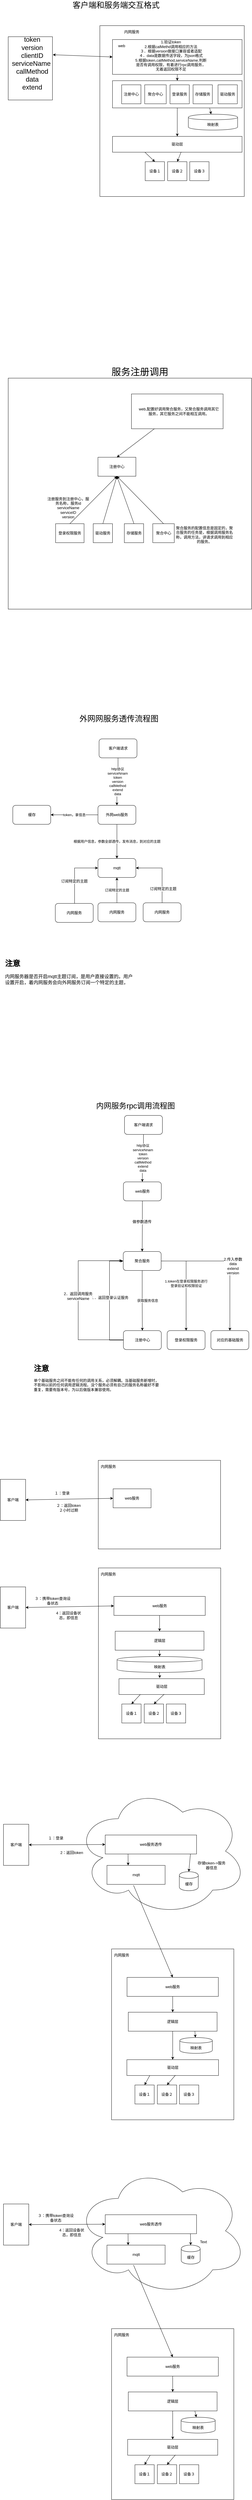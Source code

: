 <mxfile version="10.8.8" type="github"><diagram id="ZrM13MxVU25-kXRQrzil" name="第 1 页"><mxGraphModel dx="1398" dy="-2807" grid="1" gridSize="10" guides="1" tooltips="1" connect="1" arrows="1" fold="1" page="1" pageScale="1" pageWidth="827" pageHeight="1169" math="0" shadow="0"><root><mxCell id="0"/><mxCell id="1" parent="0"/><mxCell id="gH4IQ_OSEGq_iupHDcb0-76" value="&lt;font style=&quot;font-size: 25px&quot;&gt;客户端和服务端交互格式&lt;/font&gt;" style="text;html=1;strokeColor=none;fillColor=none;align=center;verticalAlign=middle;whiteSpace=wrap;rounded=0;" vertex="1" parent="1"><mxGeometry x="188" y="3570" width="417" height="20" as="geometry"/></mxCell><mxCell id="gH4IQ_OSEGq_iupHDcb0-77" value="" style="rounded=0;whiteSpace=wrap;html=1;" vertex="1" parent="1"><mxGeometry x="55" y="3681" width="140" height="200" as="geometry"/></mxCell><mxCell id="gH4IQ_OSEGq_iupHDcb0-78" value="&lt;font style=&quot;font-size: 21px&quot;&gt;token&lt;br&gt;version&lt;br&gt;clientID&lt;br&gt;serviceName&amp;nbsp;&lt;br&gt;callMethod&lt;br&gt;data&lt;br&gt;extend&lt;/font&gt;&lt;br&gt;" style="text;html=1;strokeColor=none;fillColor=none;align=center;verticalAlign=middle;whiteSpace=wrap;rounded=0;" vertex="1" parent="1"><mxGeometry x="110.5" y="3760" width="40" height="10" as="geometry"/></mxCell><mxCell id="gH4IQ_OSEGq_iupHDcb0-79" value="" style="rounded=0;whiteSpace=wrap;html=1;" vertex="1" parent="1"><mxGeometry x="345" y="3646" width="457" height="540" as="geometry"/></mxCell><mxCell id="gH4IQ_OSEGq_iupHDcb0-80" value="内网服务" style="text;html=1;strokeColor=none;fillColor=none;align=center;verticalAlign=middle;whiteSpace=wrap;rounded=0;" vertex="1" parent="1"><mxGeometry x="421" y="3656" width="50" height="20" as="geometry"/></mxCell><mxCell id="gH4IQ_OSEGq_iupHDcb0-81" value="" style="edgeStyle=orthogonalEdgeStyle;rounded=0;orthogonalLoop=1;jettySize=auto;html=1;" edge="1" parent="1" source="gH4IQ_OSEGq_iupHDcb0-82" target="gH4IQ_OSEGq_iupHDcb0-83"><mxGeometry relative="1" as="geometry"/></mxCell><mxCell id="gH4IQ_OSEGq_iupHDcb0-82" value="" style="rounded=0;whiteSpace=wrap;html=1;" vertex="1" parent="1"><mxGeometry x="385" y="3690" width="410" height="110" as="geometry"/></mxCell><mxCell id="gH4IQ_OSEGq_iupHDcb0-83" value="" style="rounded=0;whiteSpace=wrap;html=1;" vertex="1" parent="1"><mxGeometry x="385" y="3820" width="410" height="86" as="geometry"/></mxCell><mxCell id="gH4IQ_OSEGq_iupHDcb0-84" value="映射表" style="shape=cylinder;whiteSpace=wrap;html=1;boundedLbl=1;backgroundOutline=1;" vertex="1" parent="1"><mxGeometry x="625" y="3926" width="156" height="50" as="geometry"/></mxCell><mxCell id="gH4IQ_OSEGq_iupHDcb0-85" value="驱动层" style="rounded=0;whiteSpace=wrap;html=1;" vertex="1" parent="1"><mxGeometry x="385" y="3996" width="410" height="50" as="geometry"/></mxCell><mxCell id="gH4IQ_OSEGq_iupHDcb0-86" value="设备１" style="rounded=0;whiteSpace=wrap;html=1;" vertex="1" parent="1"><mxGeometry x="488.5" y="4076" width="61" height="60" as="geometry"/></mxCell><mxCell id="gH4IQ_OSEGq_iupHDcb0-87" value="设备２" style="rounded=0;whiteSpace=wrap;html=1;" vertex="1" parent="1"><mxGeometry x="559.5" y="4076" width="61" height="60" as="geometry"/></mxCell><mxCell id="gH4IQ_OSEGq_iupHDcb0-88" value="设备３" style="rounded=0;whiteSpace=wrap;html=1;" vertex="1" parent="1"><mxGeometry x="629.5" y="4076" width="61" height="60" as="geometry"/></mxCell><mxCell id="gH4IQ_OSEGq_iupHDcb0-89" value="" style="endArrow=classic;html=1;exitX=0.75;exitY=1;exitDx=0;exitDy=0;" edge="1" parent="1" source="gH4IQ_OSEGq_iupHDcb0-83" target="gH4IQ_OSEGq_iupHDcb0-84"><mxGeometry width="50" height="50" relative="1" as="geometry"><mxPoint x="99.5" y="4256" as="sourcePoint"/><mxPoint x="149.5" y="4206" as="targetPoint"/></mxGeometry></mxCell><mxCell id="gH4IQ_OSEGq_iupHDcb0-90" value="" style="endArrow=classic;html=1;exitX=0.25;exitY=1;exitDx=0;exitDy=0;entryX=0.5;entryY=0;entryDx=0;entryDy=0;" edge="1" parent="1" source="gH4IQ_OSEGq_iupHDcb0-85" target="gH4IQ_OSEGq_iupHDcb0-86"><mxGeometry width="50" height="50" relative="1" as="geometry"><mxPoint x="99.5" y="4256" as="sourcePoint"/><mxPoint x="149.5" y="4206" as="targetPoint"/></mxGeometry></mxCell><mxCell id="gH4IQ_OSEGq_iupHDcb0-91" value="" style="endArrow=classic;html=1;exitX=0.53;exitY=0.98;exitDx=0;exitDy=0;exitPerimeter=0;entryX=0.5;entryY=0;entryDx=0;entryDy=0;" edge="1" parent="1" source="gH4IQ_OSEGq_iupHDcb0-85" target="gH4IQ_OSEGq_iupHDcb0-87"><mxGeometry width="50" height="50" relative="1" as="geometry"><mxPoint x="99.5" y="4256" as="sourcePoint"/><mxPoint x="149.5" y="4206" as="targetPoint"/></mxGeometry></mxCell><mxCell id="gH4IQ_OSEGq_iupHDcb0-92" value="" style="endArrow=classic;startArrow=classic;html=1;exitX=1.008;exitY=0.285;exitDx=0;exitDy=0;exitPerimeter=0;entryX=0;entryY=0.5;entryDx=0;entryDy=0;" edge="1" parent="1" source="gH4IQ_OSEGq_iupHDcb0-77" target="gH4IQ_OSEGq_iupHDcb0-82"><mxGeometry width="50" height="50" relative="1" as="geometry"><mxPoint x="245" y="3920" as="sourcePoint"/><mxPoint x="335" y="3780" as="targetPoint"/></mxGeometry></mxCell><mxCell id="gH4IQ_OSEGq_iupHDcb0-93" value="web" style="text;html=1;strokeColor=none;fillColor=none;align=center;verticalAlign=middle;whiteSpace=wrap;rounded=0;" vertex="1" parent="1"><mxGeometry x="394" y="3700" width="40" height="20" as="geometry"/></mxCell><mxCell id="gH4IQ_OSEGq_iupHDcb0-94" value="1.验证token&lt;br&gt;2.根据calMethd调用相应的方法&lt;br&gt;３．根据version做接口兼容或者适配&lt;br&gt;４．data是数据传送字段，为json格式&lt;br&gt;5.根据token,callMethod,serviceName,判断是否有调用权限，有着进行rpc调用服务，无着返回权限不足&lt;br&gt;" style="text;html=1;strokeColor=none;fillColor=none;align=center;verticalAlign=middle;whiteSpace=wrap;rounded=0;" vertex="1" parent="1"><mxGeometry x="455" y="3731" width="230" height="20" as="geometry"/></mxCell><mxCell id="gH4IQ_OSEGq_iupHDcb0-95" value="注册中心" style="rounded=0;whiteSpace=wrap;html=1;" vertex="1" parent="1"><mxGeometry x="414" y="3833" width="61" height="60" as="geometry"/></mxCell><mxCell id="gH4IQ_OSEGq_iupHDcb0-96" value="聚合中心" style="rounded=0;whiteSpace=wrap;html=1;" vertex="1" parent="1"><mxGeometry x="487" y="3833" width="68" height="60" as="geometry"/></mxCell><mxCell id="gH4IQ_OSEGq_iupHDcb0-97" value="登录服务" style="rounded=0;whiteSpace=wrap;html=1;" vertex="1" parent="1"><mxGeometry x="567" y="3833" width="61" height="60" as="geometry"/></mxCell><mxCell id="gH4IQ_OSEGq_iupHDcb0-98" value="存储服务" style="rounded=0;whiteSpace=wrap;html=1;" vertex="1" parent="1"><mxGeometry x="640" y="3833" width="61" height="60" as="geometry"/></mxCell><mxCell id="gH4IQ_OSEGq_iupHDcb0-99" value="驱动服务" style="rounded=0;whiteSpace=wrap;html=1;" vertex="1" parent="1"><mxGeometry x="719" y="3833" width="61" height="60" as="geometry"/></mxCell><mxCell id="gH4IQ_OSEGq_iupHDcb0-100" value="" style="endArrow=classic;html=1;" edge="1" parent="1" source="gH4IQ_OSEGq_iupHDcb0-83" target="gH4IQ_OSEGq_iupHDcb0-85"><mxGeometry width="50" height="50" relative="1" as="geometry"><mxPoint x="510.5" y="3976" as="sourcePoint"/><mxPoint x="560.5" y="3926" as="targetPoint"/></mxGeometry></mxCell><mxCell id="gH4IQ_OSEGq_iupHDcb0-103" value="" style="rounded=0;whiteSpace=wrap;html=1;" vertex="1" parent="1"><mxGeometry x="55" y="4760" width="770" height="730" as="geometry"/></mxCell><mxCell id="gH4IQ_OSEGq_iupHDcb0-104" value="注册中心" style="rounded=0;whiteSpace=wrap;html=1;" vertex="1" parent="1"><mxGeometry x="339" y="5010" width="120" height="60" as="geometry"/></mxCell><mxCell id="gH4IQ_OSEGq_iupHDcb0-105" value="登录权限服务" style="rounded=0;whiteSpace=wrap;html=1;" vertex="1" parent="1"><mxGeometry x="205" y="5220" width="90" height="60" as="geometry"/></mxCell><mxCell id="gH4IQ_OSEGq_iupHDcb0-106" value="存储服务" style="rounded=0;whiteSpace=wrap;html=1;" vertex="1" parent="1"><mxGeometry x="422.5" y="5220" width="61" height="60" as="geometry"/></mxCell><mxCell id="gH4IQ_OSEGq_iupHDcb0-107" value="驱动服务" style="rounded=0;whiteSpace=wrap;html=1;" vertex="1" parent="1"><mxGeometry x="324" y="5220" width="61" height="60" as="geometry"/></mxCell><mxCell id="gH4IQ_OSEGq_iupHDcb0-108" value="聚合中心" style="rounded=0;whiteSpace=wrap;html=1;" vertex="1" parent="1"><mxGeometry x="512.5" y="5220" width="68" height="60" as="geometry"/></mxCell><mxCell id="gH4IQ_OSEGq_iupHDcb0-109" value="" style="endArrow=classic;html=1;entryX=0.5;entryY=1;entryDx=0;entryDy=0;exitX=0.5;exitY=0;exitDx=0;exitDy=0;" edge="1" parent="1" source="gH4IQ_OSEGq_iupHDcb0-105" target="gH4IQ_OSEGq_iupHDcb0-104"><mxGeometry width="50" height="50" relative="1" as="geometry"><mxPoint x="45" y="5560" as="sourcePoint"/><mxPoint x="95" y="5510" as="targetPoint"/></mxGeometry></mxCell><mxCell id="gH4IQ_OSEGq_iupHDcb0-110" value="注册服务到注册中心，服务名称，服务id&lt;br&gt;serviceName&lt;br&gt;serviceID&lt;br&gt;version&lt;br&gt;" style="text;html=1;strokeColor=none;fillColor=none;align=center;verticalAlign=middle;whiteSpace=wrap;rounded=0;" vertex="1" parent="1"><mxGeometry x="175" y="5140" width="140" height="60" as="geometry"/></mxCell><mxCell id="gH4IQ_OSEGq_iupHDcb0-111" value="" style="endArrow=classic;html=1;entryX=0.5;entryY=1;entryDx=0;entryDy=0;exitX=0.5;exitY=0;exitDx=0;exitDy=0;" edge="1" parent="1" source="gH4IQ_OSEGq_iupHDcb0-108" target="gH4IQ_OSEGq_iupHDcb0-104"><mxGeometry width="50" height="50" relative="1" as="geometry"><mxPoint x="45" y="5560" as="sourcePoint"/><mxPoint x="95" y="5510" as="targetPoint"/></mxGeometry></mxCell><mxCell id="gH4IQ_OSEGq_iupHDcb0-112" value="" style="endArrow=classic;html=1;entryX=0.5;entryY=1;entryDx=0;entryDy=0;exitX=0.5;exitY=0;exitDx=0;exitDy=0;" edge="1" parent="1" source="gH4IQ_OSEGq_iupHDcb0-106" target="gH4IQ_OSEGq_iupHDcb0-104"><mxGeometry width="50" height="50" relative="1" as="geometry"><mxPoint x="45" y="5560" as="sourcePoint"/><mxPoint x="95" y="5510" as="targetPoint"/></mxGeometry></mxCell><mxCell id="gH4IQ_OSEGq_iupHDcb0-113" value="" style="endArrow=classic;html=1;entryX=0.5;entryY=1;entryDx=0;entryDy=0;exitX=0.5;exitY=0;exitDx=0;exitDy=0;" edge="1" parent="1" source="gH4IQ_OSEGq_iupHDcb0-107" target="gH4IQ_OSEGq_iupHDcb0-104"><mxGeometry width="50" height="50" relative="1" as="geometry"><mxPoint x="45" y="5560" as="sourcePoint"/><mxPoint x="95" y="5510" as="targetPoint"/></mxGeometry></mxCell><mxCell id="gH4IQ_OSEGq_iupHDcb0-114" value="" style="rounded=0;whiteSpace=wrap;html=1;" vertex="1" parent="1"><mxGeometry x="445" y="4810" width="290" height="110" as="geometry"/></mxCell><mxCell id="gH4IQ_OSEGq_iupHDcb0-115" value="web,配置好调用聚合服务，又聚合服务调用其它服务，其它服务之间不能相互调用。&lt;br&gt;" style="text;html=1;strokeColor=none;fillColor=none;align=center;verticalAlign=middle;whiteSpace=wrap;rounded=0;" vertex="1" parent="1"><mxGeometry x="465" y="4855" width="260" height="20" as="geometry"/></mxCell><mxCell id="gH4IQ_OSEGq_iupHDcb0-116" value="" style="endArrow=classic;html=1;entryX=0.5;entryY=0;entryDx=0;entryDy=0;" edge="1" parent="1" source="gH4IQ_OSEGq_iupHDcb0-114" target="gH4IQ_OSEGq_iupHDcb0-104"><mxGeometry width="50" height="50" relative="1" as="geometry"><mxPoint x="45" y="5560" as="sourcePoint"/><mxPoint x="95" y="5510" as="targetPoint"/></mxGeometry></mxCell><mxCell id="gH4IQ_OSEGq_iupHDcb0-117" value="聚合服务的配置信息是固定的，聚合服务的任务是，根据调用服务名称，调用方法，讲请求调用到相应的服务。" style="text;html=1;strokeColor=none;fillColor=none;align=center;verticalAlign=middle;whiteSpace=wrap;rounded=0;" vertex="1" parent="1"><mxGeometry x="583" y="5245" width="186" height="20" as="geometry"/></mxCell><mxCell id="gH4IQ_OSEGq_iupHDcb0-118" value="&lt;font style=&quot;font-size: 30px;&quot;&gt;服务注册调用&lt;/font&gt;&lt;span id=&quot;transmark&quot; style=&quot;display: none; width: 0px; height: 0px; font-size: 30px;&quot;&gt;&lt;/span&gt;" style="text;html=1;strokeColor=none;fillColor=none;align=center;verticalAlign=middle;whiteSpace=wrap;rounded=0;fontSize=30;" vertex="1" parent="1"><mxGeometry x="334" y="4730" width="276" height="20" as="geometry"/></mxCell><mxCell id="gH4IQ_OSEGq_iupHDcb0-119" value="http协议&lt;br&gt;serviceNnam&lt;br&gt;token&lt;br&gt;version&lt;br&gt;callMethod&lt;br&gt;extend&lt;br&gt;data&lt;br&gt;" style="edgeStyle=orthogonalEdgeStyle;rounded=0;orthogonalLoop=1;jettySize=auto;html=1;" edge="1" parent="1" source="gH4IQ_OSEGq_iupHDcb0-120" target="gH4IQ_OSEGq_iupHDcb0-123"><mxGeometry relative="1" as="geometry"/></mxCell><mxCell id="gH4IQ_OSEGq_iupHDcb0-120" value="客户端请求" style="rounded=1;whiteSpace=wrap;html=1;" vertex="1" parent="1"><mxGeometry x="342.5" y="5900" width="120" height="60" as="geometry"/></mxCell><mxCell id="gH4IQ_OSEGq_iupHDcb0-121" value="根据用户信息，参数全部透传，发布消息，到对应的主题&lt;br&gt;" style="edgeStyle=orthogonalEdgeStyle;rounded=0;orthogonalLoop=1;jettySize=auto;html=1;" edge="1" parent="1" source="gH4IQ_OSEGq_iupHDcb0-123" target="gH4IQ_OSEGq_iupHDcb0-127"><mxGeometry relative="1" as="geometry"/></mxCell><mxCell id="gH4IQ_OSEGq_iupHDcb0-122" value="token，拿信息" style="edgeStyle=orthogonalEdgeStyle;rounded=0;orthogonalLoop=1;jettySize=auto;html=1;" edge="1" parent="1" source="gH4IQ_OSEGq_iupHDcb0-123" target="gH4IQ_OSEGq_iupHDcb0-124"><mxGeometry relative="1" as="geometry"/></mxCell><mxCell id="gH4IQ_OSEGq_iupHDcb0-123" value="外网web服务" style="rounded=1;whiteSpace=wrap;html=1;" vertex="1" parent="1"><mxGeometry x="339" y="6110" width="120" height="60" as="geometry"/></mxCell><mxCell id="gH4IQ_OSEGq_iupHDcb0-124" value="缓存" style="rounded=1;whiteSpace=wrap;html=1;" vertex="1" parent="1"><mxGeometry x="69.5" y="6110" width="120" height="60" as="geometry"/></mxCell><mxCell id="gH4IQ_OSEGq_iupHDcb0-125" value="" style="edgeStyle=orthogonalEdgeStyle;rounded=0;orthogonalLoop=1;jettySize=auto;html=1;entryX=1;entryY=0.5;entryDx=0;entryDy=0;exitX=0.5;exitY=0;exitDx=0;exitDy=0;" edge="1" parent="1" source="gH4IQ_OSEGq_iupHDcb0-153" target="gH4IQ_OSEGq_iupHDcb0-127"><mxGeometry relative="1" as="geometry"><mxPoint x="575" y="6308" as="targetPoint"/></mxGeometry></mxCell><mxCell id="gH4IQ_OSEGq_iupHDcb0-126" value="订阅特定的主题" style="text;html=1;resizable=0;points=[];align=center;verticalAlign=middle;labelBackgroundColor=#ffffff;" vertex="1" connectable="0" parent="gH4IQ_OSEGq_iupHDcb0-125"><mxGeometry x="-0.544" y="-3" relative="1" as="geometry"><mxPoint as="offset"/></mxGeometry></mxCell><mxCell id="gH4IQ_OSEGq_iupHDcb0-127" value="mqtt" style="rounded=1;whiteSpace=wrap;html=1;" vertex="1" parent="1"><mxGeometry x="339" y="6278" width="120" height="60" as="geometry"/></mxCell><mxCell id="gH4IQ_OSEGq_iupHDcb0-128" value="" style="edgeStyle=orthogonalEdgeStyle;rounded=0;orthogonalLoop=1;jettySize=auto;html=1;entryX=0;entryY=0.5;entryDx=0;entryDy=0;exitX=0.5;exitY=0;exitDx=0;exitDy=0;" edge="1" parent="1" source="gH4IQ_OSEGq_iupHDcb0-130" target="gH4IQ_OSEGq_iupHDcb0-127"><mxGeometry relative="1" as="geometry"><mxPoint x="265" y="6418" as="sourcePoint"/><mxPoint x="265" y="6280" as="targetPoint"/><Array as="points"><mxPoint x="265" y="6430"/><mxPoint x="265" y="6308"/></Array></mxGeometry></mxCell><mxCell id="gH4IQ_OSEGq_iupHDcb0-129" value="订阅特定的主题" style="text;html=1;resizable=0;points=[];align=center;verticalAlign=middle;labelBackgroundColor=#ffffff;" vertex="1" connectable="0" parent="gH4IQ_OSEGq_iupHDcb0-128"><mxGeometry x="-0.121" y="1" relative="1" as="geometry"><mxPoint as="offset"/></mxGeometry></mxCell><mxCell id="gH4IQ_OSEGq_iupHDcb0-130" value="内网服务" style="rounded=1;whiteSpace=wrap;html=1;" vertex="1" parent="1"><mxGeometry x="204" y="6420" width="120" height="60" as="geometry"/></mxCell><mxCell id="gH4IQ_OSEGq_iupHDcb0-131" value="外网网服务透传流程图" style="text;html=1;strokeColor=none;fillColor=none;align=center;verticalAlign=middle;whiteSpace=wrap;rounded=0;fontSize=25;" vertex="1" parent="1"><mxGeometry x="250" y="5825" width="311" height="20" as="geometry"/></mxCell><mxCell id="gH4IQ_OSEGq_iupHDcb0-132" value="&lt;h1&gt;注意&lt;/h1&gt;&lt;div&gt;&lt;font style=&quot;font-size: 13px&quot;&gt;&lt;font style=&quot;font-size: 14px&quot;&gt;&lt;font style=&quot;font-size: 15px&quot;&gt;&lt;font style=&quot;font-size: 16px&quot;&gt;&lt;font style=&quot;font-size: 15px&quot;&gt;内网服务器是否开启mqtt主题订阅，是用户直接设置的。用户设置开启，着内网服务会向外网服务订阅一个特定的主题，&lt;/font&gt;&lt;span id=&quot;transmark&quot; style=&quot;display: none ; width: 0px ; height: 0px&quot;&gt;&lt;/span&gt;&lt;/font&gt;&lt;/font&gt;&lt;/font&gt;&lt;/font&gt;&lt;/div&gt;" style="text;html=1;strokeColor=none;fillColor=none;spacing=5;spacingTop=-20;whiteSpace=wrap;overflow=hidden;rounded=0;" vertex="1" parent="1"><mxGeometry x="40" y="6590" width="415" height="120" as="geometry"/></mxCell><mxCell id="gH4IQ_OSEGq_iupHDcb0-133" value="http协议&lt;br&gt;serviceNnam&lt;br&gt;token&lt;br&gt;version&lt;br&gt;callMethod&lt;br&gt;extend&lt;br&gt;data&lt;br&gt;" style="edgeStyle=orthogonalEdgeStyle;rounded=0;orthogonalLoop=1;jettySize=auto;html=1;" edge="1" parent="1" source="gH4IQ_OSEGq_iupHDcb0-134" target="gH4IQ_OSEGq_iupHDcb0-138"><mxGeometry relative="1" as="geometry"/></mxCell><mxCell id="gH4IQ_OSEGq_iupHDcb0-134" value="客户端请求" style="rounded=1;whiteSpace=wrap;html=1;" vertex="1" parent="1"><mxGeometry x="423" y="7090" width="120" height="60" as="geometry"/></mxCell><mxCell id="gH4IQ_OSEGq_iupHDcb0-135" value="" style="edgeStyle=orthogonalEdgeStyle;rounded=0;orthogonalLoop=1;jettySize=auto;html=1;" edge="1" parent="1" source="gH4IQ_OSEGq_iupHDcb0-138" target="gH4IQ_OSEGq_iupHDcb0-141"><mxGeometry relative="1" as="geometry"/></mxCell><mxCell id="gH4IQ_OSEGq_iupHDcb0-136" value="做参数透传" style="text;html=1;resizable=0;points=[];align=center;verticalAlign=middle;labelBackgroundColor=#ffffff;" vertex="1" connectable="0" parent="gH4IQ_OSEGq_iupHDcb0-135"><mxGeometry y="-14" relative="1" as="geometry"><mxPoint x="13" y="-14" as="offset"/></mxGeometry></mxCell><mxCell id="gH4IQ_OSEGq_iupHDcb0-137" value="1.token在登录权限服务进行&lt;br&gt;登录验证和权限验证&lt;br&gt;" style="edgeStyle=orthogonalEdgeStyle;rounded=0;orthogonalLoop=1;jettySize=auto;html=1;exitX=1;exitY=0.5;exitDx=0;exitDy=0;" edge="1" parent="1" source="gH4IQ_OSEGq_iupHDcb0-141" target="gH4IQ_OSEGq_iupHDcb0-139"><mxGeometry relative="1" as="geometry"/></mxCell><mxCell id="gH4IQ_OSEGq_iupHDcb0-138" value="web服务" style="rounded=1;whiteSpace=wrap;html=1;" vertex="1" parent="1"><mxGeometry x="419.5" y="7300" width="120" height="60" as="geometry"/></mxCell><mxCell id="gH4IQ_OSEGq_iupHDcb0-139" value="登录权限服务" style="rounded=1;whiteSpace=wrap;html=1;" vertex="1" parent="1"><mxGeometry x="558" y="7770" width="120" height="60" as="geometry"/></mxCell><mxCell id="gH4IQ_OSEGq_iupHDcb0-140" value="获取服务信息&lt;br&gt;" style="edgeStyle=orthogonalEdgeStyle;rounded=0;orthogonalLoop=1;jettySize=auto;html=1;" edge="1" parent="1" source="gH4IQ_OSEGq_iupHDcb0-141" target="gH4IQ_OSEGq_iupHDcb0-144"><mxGeometry y="16" relative="1" as="geometry"><mxPoint as="offset"/></mxGeometry></mxCell><mxCell id="gH4IQ_OSEGq_iupHDcb0-141" value="聚合服务" style="rounded=1;whiteSpace=wrap;html=1;" vertex="1" parent="1"><mxGeometry x="419" y="7520" width="120" height="60" as="geometry"/></mxCell><mxCell id="gH4IQ_OSEGq_iupHDcb0-142" value="" style="edgeStyle=orthogonalEdgeStyle;rounded=0;orthogonalLoop=1;jettySize=auto;html=1;entryX=0;entryY=0.5;entryDx=0;entryDy=0;" edge="1" parent="1" source="gH4IQ_OSEGq_iupHDcb0-144" target="gH4IQ_OSEGq_iupHDcb0-141"><mxGeometry relative="1" as="geometry"><mxPoint x="325.5" y="7540" as="targetPoint"/><Array as="points"><mxPoint x="375.5" y="7800"/><mxPoint x="375.5" y="7550"/></Array></mxGeometry></mxCell><mxCell id="gH4IQ_OSEGq_iupHDcb0-143" value="１．返回登录认证服务" style="text;html=1;resizable=0;points=[];align=center;verticalAlign=middle;labelBackgroundColor=#ffffff;" vertex="1" connectable="0" parent="gH4IQ_OSEGq_iupHDcb0-142"><mxGeometry x="0.059" y="1" relative="1" as="geometry"><mxPoint as="offset"/></mxGeometry></mxCell><mxCell id="gH4IQ_OSEGq_iupHDcb0-144" value="注册中心" style="rounded=1;whiteSpace=wrap;html=1;" vertex="1" parent="1"><mxGeometry x="419.5" y="7770" width="120" height="60" as="geometry"/></mxCell><mxCell id="gH4IQ_OSEGq_iupHDcb0-145" value="" style="edgeStyle=orthogonalEdgeStyle;rounded=0;orthogonalLoop=1;jettySize=auto;html=1;exitX=0;exitY=0.5;exitDx=0;exitDy=0;" edge="1" parent="1" source="gH4IQ_OSEGq_iupHDcb0-144"><mxGeometry relative="1" as="geometry"><mxPoint x="320" y="7799" as="sourcePoint"/><mxPoint x="415.5" y="7549" as="targetPoint"/><Array as="points"><mxPoint x="419.5" y="7799"/><mxPoint x="276.5" y="7799"/><mxPoint x="276.5" y="7549"/></Array></mxGeometry></mxCell><mxCell id="gH4IQ_OSEGq_iupHDcb0-146" value="2．返回调用服务&lt;br&gt;serviceName&lt;br&gt;" style="text;html=1;resizable=0;points=[];align=center;verticalAlign=middle;labelBackgroundColor=#ffffff;" vertex="1" connectable="0" parent="gH4IQ_OSEGq_iupHDcb0-145"><mxGeometry x="0.059" y="1" relative="1" as="geometry"><mxPoint as="offset"/></mxGeometry></mxCell><mxCell id="gH4IQ_OSEGq_iupHDcb0-147" value="对应的基础服务" style="rounded=1;whiteSpace=wrap;html=1;" vertex="1" parent="1"><mxGeometry x="696.5" y="7770" width="120" height="60" as="geometry"/></mxCell><mxCell id="gH4IQ_OSEGq_iupHDcb0-148" value="" style="edgeStyle=orthogonalEdgeStyle;rounded=0;orthogonalLoop=1;jettySize=auto;html=1;exitX=1;exitY=0.5;exitDx=0;exitDy=0;entryX=0.5;entryY=0;entryDx=0;entryDy=0;" edge="1" parent="1" source="gH4IQ_OSEGq_iupHDcb0-141" target="gH4IQ_OSEGq_iupHDcb0-147"><mxGeometry relative="1" as="geometry"><mxPoint x="685.5" y="7540" as="sourcePoint"/><mxPoint x="764.5" y="7760" as="targetPoint"/></mxGeometry></mxCell><mxCell id="gH4IQ_OSEGq_iupHDcb0-149" value="2.传入参数&lt;br&gt;data&lt;br&gt;extend&lt;br&gt;version&lt;br&gt;" style="text;html=1;resizable=0;points=[];align=center;verticalAlign=middle;labelBackgroundColor=#ffffff;" vertex="1" connectable="0" parent="gH4IQ_OSEGq_iupHDcb0-148"><mxGeometry x="-0.007" y="-8" relative="1" as="geometry"><mxPoint x="10" y="8" as="offset"/></mxGeometry></mxCell><mxCell id="gH4IQ_OSEGq_iupHDcb0-150" value="&lt;font style=&quot;font-size: 24px&quot;&gt;内网服务rpc调用流程图&lt;/font&gt;" style="text;html=1;strokeColor=none;fillColor=none;align=center;verticalAlign=middle;whiteSpace=wrap;rounded=0;" vertex="1" parent="1"><mxGeometry x="275" y="7050" width="366" height="20" as="geometry"/></mxCell><mxCell id="gH4IQ_OSEGq_iupHDcb0-151" value="&lt;h1&gt;注意&lt;/h1&gt;&lt;div&gt;单个基础服务之间不能有任何的调用关系，必须解耦。当基础服务新增时，不影响以前的任何调用逻辑流程。没个服务必须有自己的服务名称最好不要重复，需要有版本号，为以后做版本兼容使用。&lt;/div&gt;" style="text;html=1;strokeColor=none;fillColor=none;spacing=5;spacingTop=-20;whiteSpace=wrap;overflow=hidden;rounded=0;" vertex="1" parent="1"><mxGeometry x="130.5" y="7870" width="415" height="120" as="geometry"/></mxCell><mxCell id="gH4IQ_OSEGq_iupHDcb0-152" value="内网服务" style="rounded=1;whiteSpace=wrap;html=1;" vertex="1" parent="1"><mxGeometry x="339" y="6418" width="120" height="60" as="geometry"/></mxCell><mxCell id="gH4IQ_OSEGq_iupHDcb0-153" value="内网服务" style="rounded=1;whiteSpace=wrap;html=1;" vertex="1" parent="1"><mxGeometry x="482" y="6418" width="120" height="60" as="geometry"/></mxCell><mxCell id="gH4IQ_OSEGq_iupHDcb0-154" value="订阅特定的主题" style="edgeStyle=orthogonalEdgeStyle;rounded=0;orthogonalLoop=1;jettySize=auto;html=1;exitX=0.5;exitY=0;exitDx=0;exitDy=0;entryX=0.5;entryY=1;entryDx=0;entryDy=0;" edge="1" parent="1" source="gH4IQ_OSEGq_iupHDcb0-152" target="gH4IQ_OSEGq_iupHDcb0-127"><mxGeometry relative="1" as="geometry"><mxPoint x="409" y="6348" as="sourcePoint"/><mxPoint x="294" y="6428" as="targetPoint"/></mxGeometry></mxCell><mxCell id="gH4IQ_OSEGq_iupHDcb0-181" value="客户端" style="rounded=0;whiteSpace=wrap;html=1;" vertex="1" parent="1"><mxGeometry x="30" y="8240" width="80" height="130" as="geometry"/></mxCell><mxCell id="gH4IQ_OSEGq_iupHDcb0-182" value="" style="rounded=0;whiteSpace=wrap;html=1;" vertex="1" parent="1"><mxGeometry x="340" y="8180" width="387" height="280" as="geometry"/></mxCell><mxCell id="gH4IQ_OSEGq_iupHDcb0-183" value="１：登录" style="text;html=1;strokeColor=none;fillColor=none;align=center;verticalAlign=middle;whiteSpace=wrap;rounded=0;" vertex="1" parent="1"><mxGeometry x="195.5" y="8274" width="59" height="20" as="geometry"/></mxCell><mxCell id="gH4IQ_OSEGq_iupHDcb0-184" value="内网服务" style="text;html=1;strokeColor=none;fillColor=none;align=center;verticalAlign=middle;whiteSpace=wrap;rounded=0;" vertex="1" parent="1"><mxGeometry x="347" y="8190" width="50" height="20" as="geometry"/></mxCell><mxCell id="gH4IQ_OSEGq_iupHDcb0-185" value="web服务" style="rounded=0;whiteSpace=wrap;html=1;" vertex="1" parent="1"><mxGeometry x="387" y="8270" width="120" height="60" as="geometry"/></mxCell><mxCell id="gH4IQ_OSEGq_iupHDcb0-186" value="" style="endArrow=classic;startArrow=classic;html=1;entryX=0;entryY=0.5;entryDx=0;entryDy=0;exitX=1;exitY=0.5;exitDx=0;exitDy=0;" edge="1" source="gH4IQ_OSEGq_iupHDcb0-181" target="gH4IQ_OSEGq_iupHDcb0-185" parent="1"><mxGeometry width="50" height="50" relative="1" as="geometry"><mxPoint x="30" y="8594" as="sourcePoint"/><mxPoint x="80" y="8544" as="targetPoint"/></mxGeometry></mxCell><mxCell id="gH4IQ_OSEGq_iupHDcb0-187" value="２：返回token２小时过期" style="text;html=1;strokeColor=none;fillColor=none;align=center;verticalAlign=middle;whiteSpace=wrap;rounded=0;" vertex="1" parent="1"><mxGeometry x="202" y="8320" width="88" height="20" as="geometry"/></mxCell><mxCell id="gH4IQ_OSEGq_iupHDcb0-188" value="客户端" style="rounded=0;whiteSpace=wrap;html=1;" vertex="1" parent="1"><mxGeometry x="30" y="8580" width="80" height="130" as="geometry"/></mxCell><mxCell id="gH4IQ_OSEGq_iupHDcb0-189" value="" style="rounded=0;whiteSpace=wrap;html=1;" vertex="1" parent="1"><mxGeometry x="340.5" y="8520" width="387" height="540" as="geometry"/></mxCell><mxCell id="gH4IQ_OSEGq_iupHDcb0-190" value="３：携带token查询设备状态" style="text;html=1;strokeColor=none;fillColor=none;align=center;verticalAlign=middle;whiteSpace=wrap;rounded=0;" vertex="1" parent="1"><mxGeometry x="135.5" y="8614" width="119" height="20" as="geometry"/></mxCell><mxCell id="gH4IQ_OSEGq_iupHDcb0-191" value="内网服务" style="text;html=1;strokeColor=none;fillColor=none;align=center;verticalAlign=middle;whiteSpace=wrap;rounded=0;" vertex="1" parent="1"><mxGeometry x="347" y="8530" width="50" height="20" as="geometry"/></mxCell><mxCell id="gH4IQ_OSEGq_iupHDcb0-192" value="" style="edgeStyle=orthogonalEdgeStyle;rounded=0;orthogonalLoop=1;jettySize=auto;html=1;" edge="1" source="gH4IQ_OSEGq_iupHDcb0-193" target="gH4IQ_OSEGq_iupHDcb0-196" parent="1"><mxGeometry relative="1" as="geometry"/></mxCell><mxCell id="gH4IQ_OSEGq_iupHDcb0-193" value="web服务" style="rounded=0;whiteSpace=wrap;html=1;" vertex="1" parent="1"><mxGeometry x="389.5" y="8610" width="289" height="60" as="geometry"/></mxCell><mxCell id="gH4IQ_OSEGq_iupHDcb0-194" value="" style="endArrow=classic;startArrow=classic;html=1;entryX=0;entryY=0.5;entryDx=0;entryDy=0;exitX=1;exitY=0.5;exitDx=0;exitDy=0;" edge="1" source="gH4IQ_OSEGq_iupHDcb0-188" target="gH4IQ_OSEGq_iupHDcb0-193" parent="1"><mxGeometry width="50" height="50" relative="1" as="geometry"><mxPoint x="30" y="8934" as="sourcePoint"/><mxPoint x="80" y="8884" as="targetPoint"/></mxGeometry></mxCell><mxCell id="gH4IQ_OSEGq_iupHDcb0-195" value="4：返回设备状态，即信息" style="text;html=1;strokeColor=none;fillColor=none;align=center;verticalAlign=middle;whiteSpace=wrap;rounded=0;" vertex="1" parent="1"><mxGeometry x="202" y="8660" width="88" height="20" as="geometry"/></mxCell><mxCell id="gH4IQ_OSEGq_iupHDcb0-196" value="逻辑层" style="rounded=0;whiteSpace=wrap;html=1;" vertex="1" parent="1"><mxGeometry x="393.5" y="8720" width="281" height="60" as="geometry"/></mxCell><mxCell id="gH4IQ_OSEGq_iupHDcb0-197" value="映射表" style="shape=cylinder;whiteSpace=wrap;html=1;boundedLbl=1;backgroundOutline=1;" vertex="1" parent="1"><mxGeometry x="399.5" y="8800" width="269" height="50" as="geometry"/></mxCell><mxCell id="gH4IQ_OSEGq_iupHDcb0-198" value="驱动层" style="rounded=0;whiteSpace=wrap;html=1;" vertex="1" parent="1"><mxGeometry x="405.5" y="8870" width="270" height="50" as="geometry"/></mxCell><mxCell id="gH4IQ_OSEGq_iupHDcb0-199" value="设备１" style="rounded=0;whiteSpace=wrap;html=1;" vertex="1" parent="1"><mxGeometry x="414.5" y="8950" width="61" height="60" as="geometry"/></mxCell><mxCell id="gH4IQ_OSEGq_iupHDcb0-200" value="设备２" style="rounded=0;whiteSpace=wrap;html=1;" vertex="1" parent="1"><mxGeometry x="485.5" y="8950" width="61" height="60" as="geometry"/></mxCell><mxCell id="gH4IQ_OSEGq_iupHDcb0-201" value="设备３" style="rounded=0;whiteSpace=wrap;html=1;" vertex="1" parent="1"><mxGeometry x="555.5" y="8950" width="61" height="60" as="geometry"/></mxCell><mxCell id="gH4IQ_OSEGq_iupHDcb0-202" value="" style="endArrow=classic;html=1;exitX=0.5;exitY=1;exitDx=0;exitDy=0;" edge="1" source="gH4IQ_OSEGq_iupHDcb0-196" target="gH4IQ_OSEGq_iupHDcb0-197" parent="1"><mxGeometry width="50" height="50" relative="1" as="geometry"><mxPoint x="25.5" y="9130" as="sourcePoint"/><mxPoint x="75.5" y="9080" as="targetPoint"/></mxGeometry></mxCell><mxCell id="gH4IQ_OSEGq_iupHDcb0-203" value="" style="endArrow=classic;html=1;exitX=0.5;exitY=1;exitDx=0;exitDy=0;entryX=0.478;entryY=-0.04;entryDx=0;entryDy=0;entryPerimeter=0;" edge="1" source="gH4IQ_OSEGq_iupHDcb0-197" target="gH4IQ_OSEGq_iupHDcb0-198" parent="1"><mxGeometry width="50" height="50" relative="1" as="geometry"><mxPoint x="25.5" y="9130" as="sourcePoint"/><mxPoint x="75.5" y="9080" as="targetPoint"/></mxGeometry></mxCell><mxCell id="gH4IQ_OSEGq_iupHDcb0-204" value="" style="endArrow=classic;html=1;exitX=0.25;exitY=1;exitDx=0;exitDy=0;entryX=0.5;entryY=0;entryDx=0;entryDy=0;" edge="1" source="gH4IQ_OSEGq_iupHDcb0-198" target="gH4IQ_OSEGq_iupHDcb0-199" parent="1"><mxGeometry width="50" height="50" relative="1" as="geometry"><mxPoint x="25.5" y="9130" as="sourcePoint"/><mxPoint x="75.5" y="9080" as="targetPoint"/></mxGeometry></mxCell><mxCell id="gH4IQ_OSEGq_iupHDcb0-205" value="" style="endArrow=classic;html=1;exitX=0.53;exitY=0.98;exitDx=0;exitDy=0;exitPerimeter=0;entryX=0.5;entryY=0;entryDx=0;entryDy=0;" edge="1" source="gH4IQ_OSEGq_iupHDcb0-198" target="gH4IQ_OSEGq_iupHDcb0-200" parent="1"><mxGeometry width="50" height="50" relative="1" as="geometry"><mxPoint x="25.5" y="9130" as="sourcePoint"/><mxPoint x="75.5" y="9080" as="targetPoint"/></mxGeometry></mxCell><mxCell id="gH4IQ_OSEGq_iupHDcb0-206" value="" style="rounded=0;whiteSpace=wrap;html=1;" vertex="1" parent="1"><mxGeometry x="382" y="9724" width="387" height="540" as="geometry"/></mxCell><mxCell id="gH4IQ_OSEGq_iupHDcb0-207" value="内网服务" style="text;html=1;strokeColor=none;fillColor=none;align=center;verticalAlign=middle;whiteSpace=wrap;rounded=0;" vertex="1" parent="1"><mxGeometry x="388.5" y="9734" width="50" height="20" as="geometry"/></mxCell><mxCell id="gH4IQ_OSEGq_iupHDcb0-208" value="" style="edgeStyle=orthogonalEdgeStyle;rounded=0;orthogonalLoop=1;jettySize=auto;html=1;" edge="1" source="gH4IQ_OSEGq_iupHDcb0-209" target="gH4IQ_OSEGq_iupHDcb0-210" parent="1"><mxGeometry relative="1" as="geometry"/></mxCell><mxCell id="gH4IQ_OSEGq_iupHDcb0-209" value="web服务" style="rounded=0;whiteSpace=wrap;html=1;" vertex="1" parent="1"><mxGeometry x="431" y="9814" width="289" height="60" as="geometry"/></mxCell><mxCell id="gH4IQ_OSEGq_iupHDcb0-210" value="逻辑层" style="rounded=0;whiteSpace=wrap;html=1;" vertex="1" parent="1"><mxGeometry x="435" y="9924" width="281" height="60" as="geometry"/></mxCell><mxCell id="gH4IQ_OSEGq_iupHDcb0-211" value="映射表" style="shape=cylinder;whiteSpace=wrap;html=1;boundedLbl=1;backgroundOutline=1;" vertex="1" parent="1"><mxGeometry x="598" y="10004" width="103" height="50" as="geometry"/></mxCell><mxCell id="gH4IQ_OSEGq_iupHDcb0-212" value="驱动层" style="rounded=0;whiteSpace=wrap;html=1;" vertex="1" parent="1"><mxGeometry x="430.5" y="10074" width="290" height="50" as="geometry"/></mxCell><mxCell id="gH4IQ_OSEGq_iupHDcb0-213" value="设备１" style="rounded=0;whiteSpace=wrap;html=1;" vertex="1" parent="1"><mxGeometry x="456" y="10154" width="61" height="60" as="geometry"/></mxCell><mxCell id="gH4IQ_OSEGq_iupHDcb0-214" value="设备２" style="rounded=0;whiteSpace=wrap;html=1;" vertex="1" parent="1"><mxGeometry x="527" y="10154" width="61" height="60" as="geometry"/></mxCell><mxCell id="gH4IQ_OSEGq_iupHDcb0-215" value="设备３" style="rounded=0;whiteSpace=wrap;html=1;" vertex="1" parent="1"><mxGeometry x="597" y="10154" width="61" height="60" as="geometry"/></mxCell><mxCell id="gH4IQ_OSEGq_iupHDcb0-216" value="" style="endArrow=classic;html=1;exitX=0.75;exitY=1;exitDx=0;exitDy=0;" edge="1" source="gH4IQ_OSEGq_iupHDcb0-210" target="gH4IQ_OSEGq_iupHDcb0-211" parent="1"><mxGeometry width="50" height="50" relative="1" as="geometry"><mxPoint x="67" y="10334" as="sourcePoint"/><mxPoint x="117" y="10284" as="targetPoint"/></mxGeometry></mxCell><mxCell id="gH4IQ_OSEGq_iupHDcb0-217" value="" style="endArrow=classic;html=1;exitX=0.25;exitY=1;exitDx=0;exitDy=0;entryX=0.5;entryY=0;entryDx=0;entryDy=0;" edge="1" source="gH4IQ_OSEGq_iupHDcb0-212" target="gH4IQ_OSEGq_iupHDcb0-213" parent="1"><mxGeometry width="50" height="50" relative="1" as="geometry"><mxPoint x="67" y="10334" as="sourcePoint"/><mxPoint x="117" y="10284" as="targetPoint"/></mxGeometry></mxCell><mxCell id="gH4IQ_OSEGq_iupHDcb0-218" value="" style="endArrow=classic;html=1;exitX=0.53;exitY=0.98;exitDx=0;exitDy=0;exitPerimeter=0;entryX=0.5;entryY=0;entryDx=0;entryDy=0;" edge="1" source="gH4IQ_OSEGq_iupHDcb0-212" target="gH4IQ_OSEGq_iupHDcb0-214" parent="1"><mxGeometry width="50" height="50" relative="1" as="geometry"><mxPoint x="67" y="10334" as="sourcePoint"/><mxPoint x="117" y="10284" as="targetPoint"/></mxGeometry></mxCell><mxCell id="gH4IQ_OSEGq_iupHDcb0-219" value="" style="ellipse;shape=cloud;whiteSpace=wrap;html=1;" vertex="1" parent="1"><mxGeometry x="267.5" y="9210" width="543" height="410" as="geometry"/></mxCell><mxCell id="gH4IQ_OSEGq_iupHDcb0-220" value="客户端" style="rounded=0;whiteSpace=wrap;html=1;" vertex="1" parent="1"><mxGeometry x="40" y="9330" width="80" height="130" as="geometry"/></mxCell><mxCell id="gH4IQ_OSEGq_iupHDcb0-221" value="１：登录" style="text;html=1;strokeColor=none;fillColor=none;align=center;verticalAlign=middle;whiteSpace=wrap;rounded=0;" vertex="1" parent="1"><mxGeometry x="145.5" y="9364" width="119" height="20" as="geometry"/></mxCell><mxCell id="gH4IQ_OSEGq_iupHDcb0-222" value="web服务透传" style="rounded=0;whiteSpace=wrap;html=1;" vertex="1" parent="1"><mxGeometry x="362" y="9364" width="289" height="60" as="geometry"/></mxCell><mxCell id="gH4IQ_OSEGq_iupHDcb0-223" value="" style="endArrow=classic;startArrow=classic;html=1;entryX=0;entryY=0.5;entryDx=0;entryDy=0;exitX=1;exitY=0.5;exitDx=0;exitDy=0;" edge="1" source="gH4IQ_OSEGq_iupHDcb0-220" target="gH4IQ_OSEGq_iupHDcb0-222" parent="1"><mxGeometry width="50" height="50" relative="1" as="geometry"><mxPoint x="40" y="9684" as="sourcePoint"/><mxPoint x="90" y="9634" as="targetPoint"/></mxGeometry></mxCell><mxCell id="gH4IQ_OSEGq_iupHDcb0-224" value="2：返回token" style="text;html=1;strokeColor=none;fillColor=none;align=center;verticalAlign=middle;whiteSpace=wrap;rounded=0;" vertex="1" parent="1"><mxGeometry x="212" y="9410" width="88" height="20" as="geometry"/></mxCell><mxCell id="gH4IQ_OSEGq_iupHDcb0-225" value="缓存" style="shape=cylinder;whiteSpace=wrap;html=1;boundedLbl=1;backgroundOutline=1;" vertex="1" parent="1"><mxGeometry x="596.5" y="9480" width="60" height="60" as="geometry"/></mxCell><mxCell id="gH4IQ_OSEGq_iupHDcb0-226" value="mqtt" style="rounded=0;whiteSpace=wrap;html=1;" vertex="1" parent="1"><mxGeometry x="367.5" y="9460" width="184" height="60" as="geometry"/></mxCell><mxCell id="gH4IQ_OSEGq_iupHDcb0-227" value="" style="endArrow=classic;html=1;exitX=0.933;exitY=1;exitDx=0;exitDy=0;exitPerimeter=0;entryX=0.5;entryY=0;entryDx=0;entryDy=0;" edge="1" source="gH4IQ_OSEGq_iupHDcb0-222" target="gH4IQ_OSEGq_iupHDcb0-225" parent="1"><mxGeometry width="50" height="50" relative="1" as="geometry"><mxPoint x="651" y="9670" as="sourcePoint"/><mxPoint x="701" y="9620" as="targetPoint"/></mxGeometry></mxCell><mxCell id="gH4IQ_OSEGq_iupHDcb0-228" value="" style="endArrow=classic;html=1;exitX=0.25;exitY=1;exitDx=0;exitDy=0;entryX=0.364;entryY=0;entryDx=0;entryDy=0;entryPerimeter=0;" edge="1" source="gH4IQ_OSEGq_iupHDcb0-222" target="gH4IQ_OSEGq_iupHDcb0-226" parent="1"><mxGeometry width="50" height="50" relative="1" as="geometry"><mxPoint x="350.5" y="9620" as="sourcePoint"/><mxPoint x="400.5" y="9570" as="targetPoint"/></mxGeometry></mxCell><mxCell id="gH4IQ_OSEGq_iupHDcb0-229" value="" style="endArrow=classic;html=1;exitX=0.457;exitY=1.05;exitDx=0;exitDy=0;entryX=0.5;entryY=0;entryDx=0;entryDy=0;exitPerimeter=0;" edge="1" source="gH4IQ_OSEGq_iupHDcb0-226" target="gH4IQ_OSEGq_iupHDcb0-209" parent="1"><mxGeometry width="50" height="50" relative="1" as="geometry"><mxPoint x="465.5" y="9520" as="sourcePoint"/><mxPoint x="457.5" y="9810" as="targetPoint"/></mxGeometry></mxCell><mxCell id="gH4IQ_OSEGq_iupHDcb0-230" value="存储token-&amp;gt;服务器信息" style="text;html=1;strokeColor=none;fillColor=none;align=center;verticalAlign=middle;whiteSpace=wrap;rounded=0;" vertex="1" parent="1"><mxGeometry x="648.5" y="9450" width="99" height="20" as="geometry"/></mxCell><mxCell id="gH4IQ_OSEGq_iupHDcb0-231" value="" style="edgeStyle=orthogonalEdgeStyle;rounded=0;orthogonalLoop=1;jettySize=auto;html=1;entryX=0.5;entryY=0;entryDx=0;entryDy=0;exitX=0.5;exitY=1;exitDx=0;exitDy=0;" edge="1" source="gH4IQ_OSEGq_iupHDcb0-210" target="gH4IQ_OSEGq_iupHDcb0-212" parent="1"><mxGeometry relative="1" as="geometry"><mxPoint x="585.5" y="9999" as="sourcePoint"/><mxPoint x="585.5" y="10049" as="targetPoint"/></mxGeometry></mxCell><mxCell id="gH4IQ_OSEGq_iupHDcb0-232" value="" style="rounded=0;whiteSpace=wrap;html=1;" vertex="1" parent="1"><mxGeometry x="382" y="10924" width="387" height="540" as="geometry"/></mxCell><mxCell id="gH4IQ_OSEGq_iupHDcb0-233" value="内网服务" style="text;html=1;strokeColor=none;fillColor=none;align=center;verticalAlign=middle;whiteSpace=wrap;rounded=0;" vertex="1" parent="1"><mxGeometry x="388.5" y="10934" width="50" height="20" as="geometry"/></mxCell><mxCell id="gH4IQ_OSEGq_iupHDcb0-234" value="" style="edgeStyle=orthogonalEdgeStyle;rounded=0;orthogonalLoop=1;jettySize=auto;html=1;" edge="1" source="gH4IQ_OSEGq_iupHDcb0-235" target="gH4IQ_OSEGq_iupHDcb0-236" parent="1"><mxGeometry relative="1" as="geometry"/></mxCell><mxCell id="gH4IQ_OSEGq_iupHDcb0-235" value="web服务" style="rounded=0;whiteSpace=wrap;html=1;" vertex="1" parent="1"><mxGeometry x="431" y="11014" width="289" height="60" as="geometry"/></mxCell><mxCell id="gH4IQ_OSEGq_iupHDcb0-236" value="逻辑层" style="rounded=0;whiteSpace=wrap;html=1;" vertex="1" parent="1"><mxGeometry x="435" y="11124" width="281" height="60" as="geometry"/></mxCell><mxCell id="gH4IQ_OSEGq_iupHDcb0-237" value="映射表" style="shape=cylinder;whiteSpace=wrap;html=1;boundedLbl=1;backgroundOutline=1;" vertex="1" parent="1"><mxGeometry x="602" y="11204" width="108" height="50" as="geometry"/></mxCell><mxCell id="gH4IQ_OSEGq_iupHDcb0-238" value="驱动层" style="rounded=0;whiteSpace=wrap;html=1;" vertex="1" parent="1"><mxGeometry x="433" y="11274" width="285" height="50" as="geometry"/></mxCell><mxCell id="gH4IQ_OSEGq_iupHDcb0-239" value="设备１" style="rounded=0;whiteSpace=wrap;html=1;" vertex="1" parent="1"><mxGeometry x="456" y="11354" width="61" height="60" as="geometry"/></mxCell><mxCell id="gH4IQ_OSEGq_iupHDcb0-240" value="设备２" style="rounded=0;whiteSpace=wrap;html=1;" vertex="1" parent="1"><mxGeometry x="527" y="11354" width="61" height="60" as="geometry"/></mxCell><mxCell id="gH4IQ_OSEGq_iupHDcb0-241" value="设备３" style="rounded=0;whiteSpace=wrap;html=1;" vertex="1" parent="1"><mxGeometry x="597" y="11354" width="61" height="60" as="geometry"/></mxCell><mxCell id="gH4IQ_OSEGq_iupHDcb0-242" value="" style="endArrow=classic;html=1;exitX=0.75;exitY=1;exitDx=0;exitDy=0;" edge="1" source="gH4IQ_OSEGq_iupHDcb0-236" target="gH4IQ_OSEGq_iupHDcb0-237" parent="1"><mxGeometry width="50" height="50" relative="1" as="geometry"><mxPoint x="67" y="11534" as="sourcePoint"/><mxPoint x="117" y="11484" as="targetPoint"/></mxGeometry></mxCell><mxCell id="gH4IQ_OSEGq_iupHDcb0-243" value="" style="endArrow=classic;html=1;exitX=0.25;exitY=1;exitDx=0;exitDy=0;entryX=0.5;entryY=0;entryDx=0;entryDy=0;" edge="1" source="gH4IQ_OSEGq_iupHDcb0-238" target="gH4IQ_OSEGq_iupHDcb0-239" parent="1"><mxGeometry width="50" height="50" relative="1" as="geometry"><mxPoint x="67" y="11534" as="sourcePoint"/><mxPoint x="117" y="11484" as="targetPoint"/></mxGeometry></mxCell><mxCell id="gH4IQ_OSEGq_iupHDcb0-244" value="" style="endArrow=classic;html=1;exitX=0.53;exitY=0.98;exitDx=0;exitDy=0;exitPerimeter=0;entryX=0.5;entryY=0;entryDx=0;entryDy=0;" edge="1" source="gH4IQ_OSEGq_iupHDcb0-238" target="gH4IQ_OSEGq_iupHDcb0-240" parent="1"><mxGeometry width="50" height="50" relative="1" as="geometry"><mxPoint x="67" y="11534" as="sourcePoint"/><mxPoint x="117" y="11484" as="targetPoint"/></mxGeometry></mxCell><mxCell id="gH4IQ_OSEGq_iupHDcb0-245" value="" style="ellipse;shape=cloud;whiteSpace=wrap;html=1;" vertex="1" parent="1"><mxGeometry x="267.5" y="10410" width="543" height="410" as="geometry"/></mxCell><mxCell id="gH4IQ_OSEGq_iupHDcb0-246" value="客户端" style="rounded=0;whiteSpace=wrap;html=1;" vertex="1" parent="1"><mxGeometry x="40" y="10530" width="80" height="130" as="geometry"/></mxCell><mxCell id="gH4IQ_OSEGq_iupHDcb0-247" value="３：携带token查询设备状态" style="text;html=1;strokeColor=none;fillColor=none;align=center;verticalAlign=middle;whiteSpace=wrap;rounded=0;" vertex="1" parent="1"><mxGeometry x="145.5" y="10564" width="119" height="20" as="geometry"/></mxCell><mxCell id="gH4IQ_OSEGq_iupHDcb0-248" value="web服务透传" style="rounded=0;whiteSpace=wrap;html=1;" vertex="1" parent="1"><mxGeometry x="362" y="10564" width="289" height="60" as="geometry"/></mxCell><mxCell id="gH4IQ_OSEGq_iupHDcb0-249" value="" style="endArrow=classic;startArrow=classic;html=1;entryX=0;entryY=0.5;entryDx=0;entryDy=0;exitX=1;exitY=0.5;exitDx=0;exitDy=0;" edge="1" source="gH4IQ_OSEGq_iupHDcb0-246" target="gH4IQ_OSEGq_iupHDcb0-248" parent="1"><mxGeometry width="50" height="50" relative="1" as="geometry"><mxPoint x="40" y="10884" as="sourcePoint"/><mxPoint x="90" y="10834" as="targetPoint"/></mxGeometry></mxCell><mxCell id="gH4IQ_OSEGq_iupHDcb0-250" value="4：返回设备状态，即信息" style="text;html=1;strokeColor=none;fillColor=none;align=center;verticalAlign=middle;whiteSpace=wrap;rounded=0;" vertex="1" parent="1"><mxGeometry x="212" y="10610" width="88" height="20" as="geometry"/></mxCell><mxCell id="gH4IQ_OSEGq_iupHDcb0-251" value="缓存" style="shape=cylinder;whiteSpace=wrap;html=1;boundedLbl=1;backgroundOutline=1;" vertex="1" parent="1"><mxGeometry x="602.5" y="10660" width="60" height="60" as="geometry"/></mxCell><mxCell id="gH4IQ_OSEGq_iupHDcb0-252" value="mqtt" style="rounded=0;whiteSpace=wrap;html=1;" vertex="1" parent="1"><mxGeometry x="367.5" y="10660" width="184" height="60" as="geometry"/></mxCell><mxCell id="gH4IQ_OSEGq_iupHDcb0-253" value="" style="endArrow=classic;html=1;exitX=0.933;exitY=1;exitDx=0;exitDy=0;exitPerimeter=0;entryX=0.5;entryY=0;entryDx=0;entryDy=0;" edge="1" source="gH4IQ_OSEGq_iupHDcb0-248" target="gH4IQ_OSEGq_iupHDcb0-251" parent="1"><mxGeometry width="50" height="50" relative="1" as="geometry"><mxPoint x="651" y="10870" as="sourcePoint"/><mxPoint x="701" y="10820" as="targetPoint"/></mxGeometry></mxCell><mxCell id="gH4IQ_OSEGq_iupHDcb0-254" value="" style="endArrow=classic;html=1;exitX=0.25;exitY=1;exitDx=0;exitDy=0;entryX=0.364;entryY=0;entryDx=0;entryDy=0;entryPerimeter=0;" edge="1" source="gH4IQ_OSEGq_iupHDcb0-248" target="gH4IQ_OSEGq_iupHDcb0-252" parent="1"><mxGeometry width="50" height="50" relative="1" as="geometry"><mxPoint x="350.5" y="10820" as="sourcePoint"/><mxPoint x="400.5" y="10770" as="targetPoint"/></mxGeometry></mxCell><mxCell id="gH4IQ_OSEGq_iupHDcb0-255" value="" style="endArrow=classic;html=1;exitX=0.457;exitY=1.05;exitDx=0;exitDy=0;entryX=0.5;entryY=0;entryDx=0;entryDy=0;exitPerimeter=0;" edge="1" source="gH4IQ_OSEGq_iupHDcb0-252" target="gH4IQ_OSEGq_iupHDcb0-235" parent="1"><mxGeometry width="50" height="50" relative="1" as="geometry"><mxPoint x="465.5" y="10720" as="sourcePoint"/><mxPoint x="457.5" y="11010" as="targetPoint"/></mxGeometry></mxCell><mxCell id="gH4IQ_OSEGq_iupHDcb0-256" value="Text" style="text;html=1;strokeColor=none;fillColor=none;align=center;verticalAlign=middle;whiteSpace=wrap;rounded=0;" vertex="1" parent="1"><mxGeometry x="653" y="10640" width="40" height="20" as="geometry"/></mxCell><mxCell id="gH4IQ_OSEGq_iupHDcb0-257" value="" style="edgeStyle=orthogonalEdgeStyle;rounded=0;orthogonalLoop=1;jettySize=auto;html=1;exitX=0.5;exitY=1;exitDx=0;exitDy=0;" edge="1" source="gH4IQ_OSEGq_iupHDcb0-236" target="gH4IQ_OSEGq_iupHDcb0-238" parent="1"><mxGeometry relative="1" as="geometry"><mxPoint x="582" y="11190" as="sourcePoint"/><mxPoint x="585.5" y="11214" as="targetPoint"/></mxGeometry></mxCell></root></mxGraphModel></diagram><diagram id="Nqn7xHfGzZjLiuwcP8K7" name="第 2 页"><mxGraphModel dx="1398" dy="700" grid="1" gridSize="10" guides="1" tooltips="1" connect="1" arrows="1" fold="1" page="1" pageScale="1" pageWidth="827" pageHeight="1169" math="0" shadow="0"><root><mxCell id="32vkw0KGuvOWgdmieAsu-0"/><mxCell id="32vkw0KGuvOWgdmieAsu-1" parent="32vkw0KGuvOWgdmieAsu-0"/></root></mxGraphModel></diagram></mxfile>